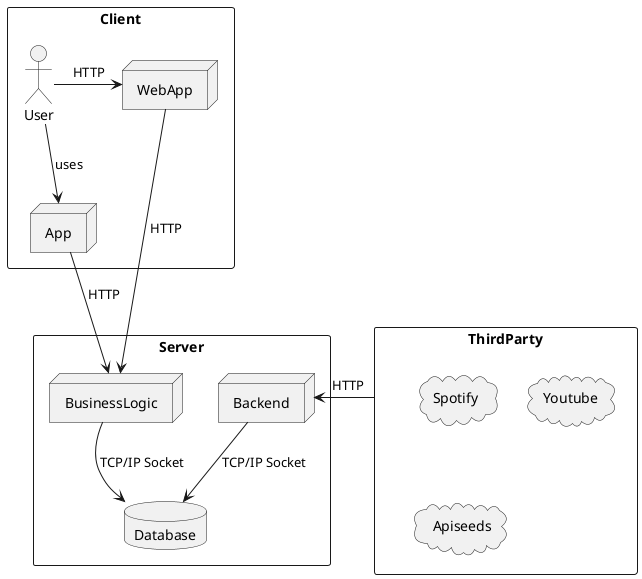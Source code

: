 @startuml context

rectangle Client {
  actor User as user
  node WebApp as web
  node App as app

  user -> web: HTTP
  user --> app: uses
}

rectangle Server {
  node BusinessLogic as logic
  node Backend as backend
  database Database as db

  web --> logic: HTTP
  app --> logic: HTTP
  logic --> db: TCP/IP Socket
  backend --> db: TCP/IP Socket
}

rectangle ThirdParty {
  cloud Spotify as spot
  cloud Youtube as yt
  cloud Apiseeds as as
}

ThirdParty -> backend: HTTP

@enduml